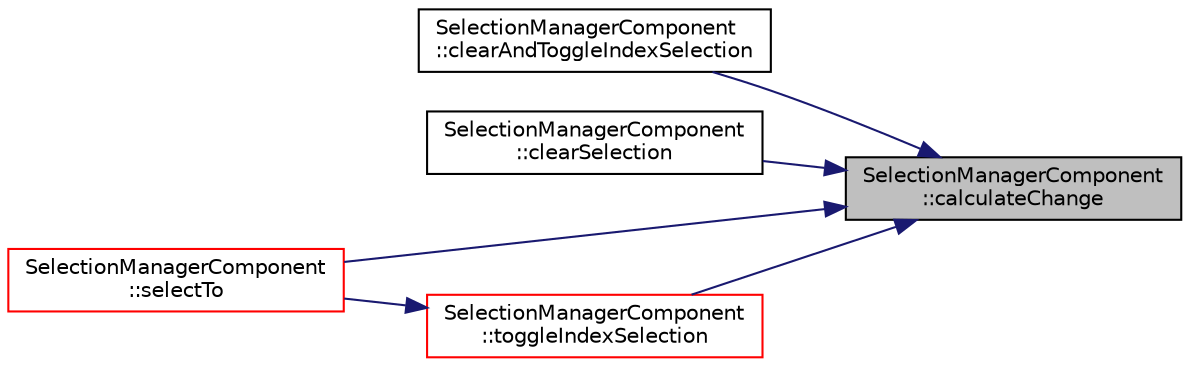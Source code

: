 digraph "SelectionManagerComponent::calculateChange"
{
 // LATEX_PDF_SIZE
  edge [fontname="Helvetica",fontsize="10",labelfontname="Helvetica",labelfontsize="10"];
  node [fontname="Helvetica",fontsize="10",shape=record];
  rankdir="RL";
  Node1 [label="SelectionManagerComponent\l::calculateChange",height=0.2,width=0.4,color="black", fillcolor="grey75", style="filled", fontcolor="black",tooltip=" "];
  Node1 -> Node2 [dir="back",color="midnightblue",fontsize="10",style="solid",fontname="Helvetica"];
  Node2 [label="SelectionManagerComponent\l::clearAndToggleIndexSelection",height=0.2,width=0.4,color="black", fillcolor="white", style="filled",URL="$class_selection_manager_component.html#ad39791fcf2f87e59eac49322e1d38ee8",tooltip=" "];
  Node1 -> Node3 [dir="back",color="midnightblue",fontsize="10",style="solid",fontname="Helvetica"];
  Node3 [label="SelectionManagerComponent\l::clearSelection",height=0.2,width=0.4,color="black", fillcolor="white", style="filled",URL="$class_selection_manager_component.html#abe5ea44678c4e747f24c1dafe49772d0",tooltip=" "];
  Node1 -> Node4 [dir="back",color="midnightblue",fontsize="10",style="solid",fontname="Helvetica"];
  Node4 [label="SelectionManagerComponent\l::selectTo",height=0.2,width=0.4,color="red", fillcolor="white", style="filled",URL="$class_selection_manager_component.html#a925c547e294e52b14d4075aa60101c78",tooltip=" "];
  Node1 -> Node6 [dir="back",color="midnightblue",fontsize="10",style="solid",fontname="Helvetica"];
  Node6 [label="SelectionManagerComponent\l::toggleIndexSelection",height=0.2,width=0.4,color="red", fillcolor="white", style="filled",URL="$class_selection_manager_component.html#a848f97d82d9afcbe730ea3613f0c5d2d",tooltip=" "];
  Node6 -> Node4 [dir="back",color="midnightblue",fontsize="10",style="solid",fontname="Helvetica"];
}

